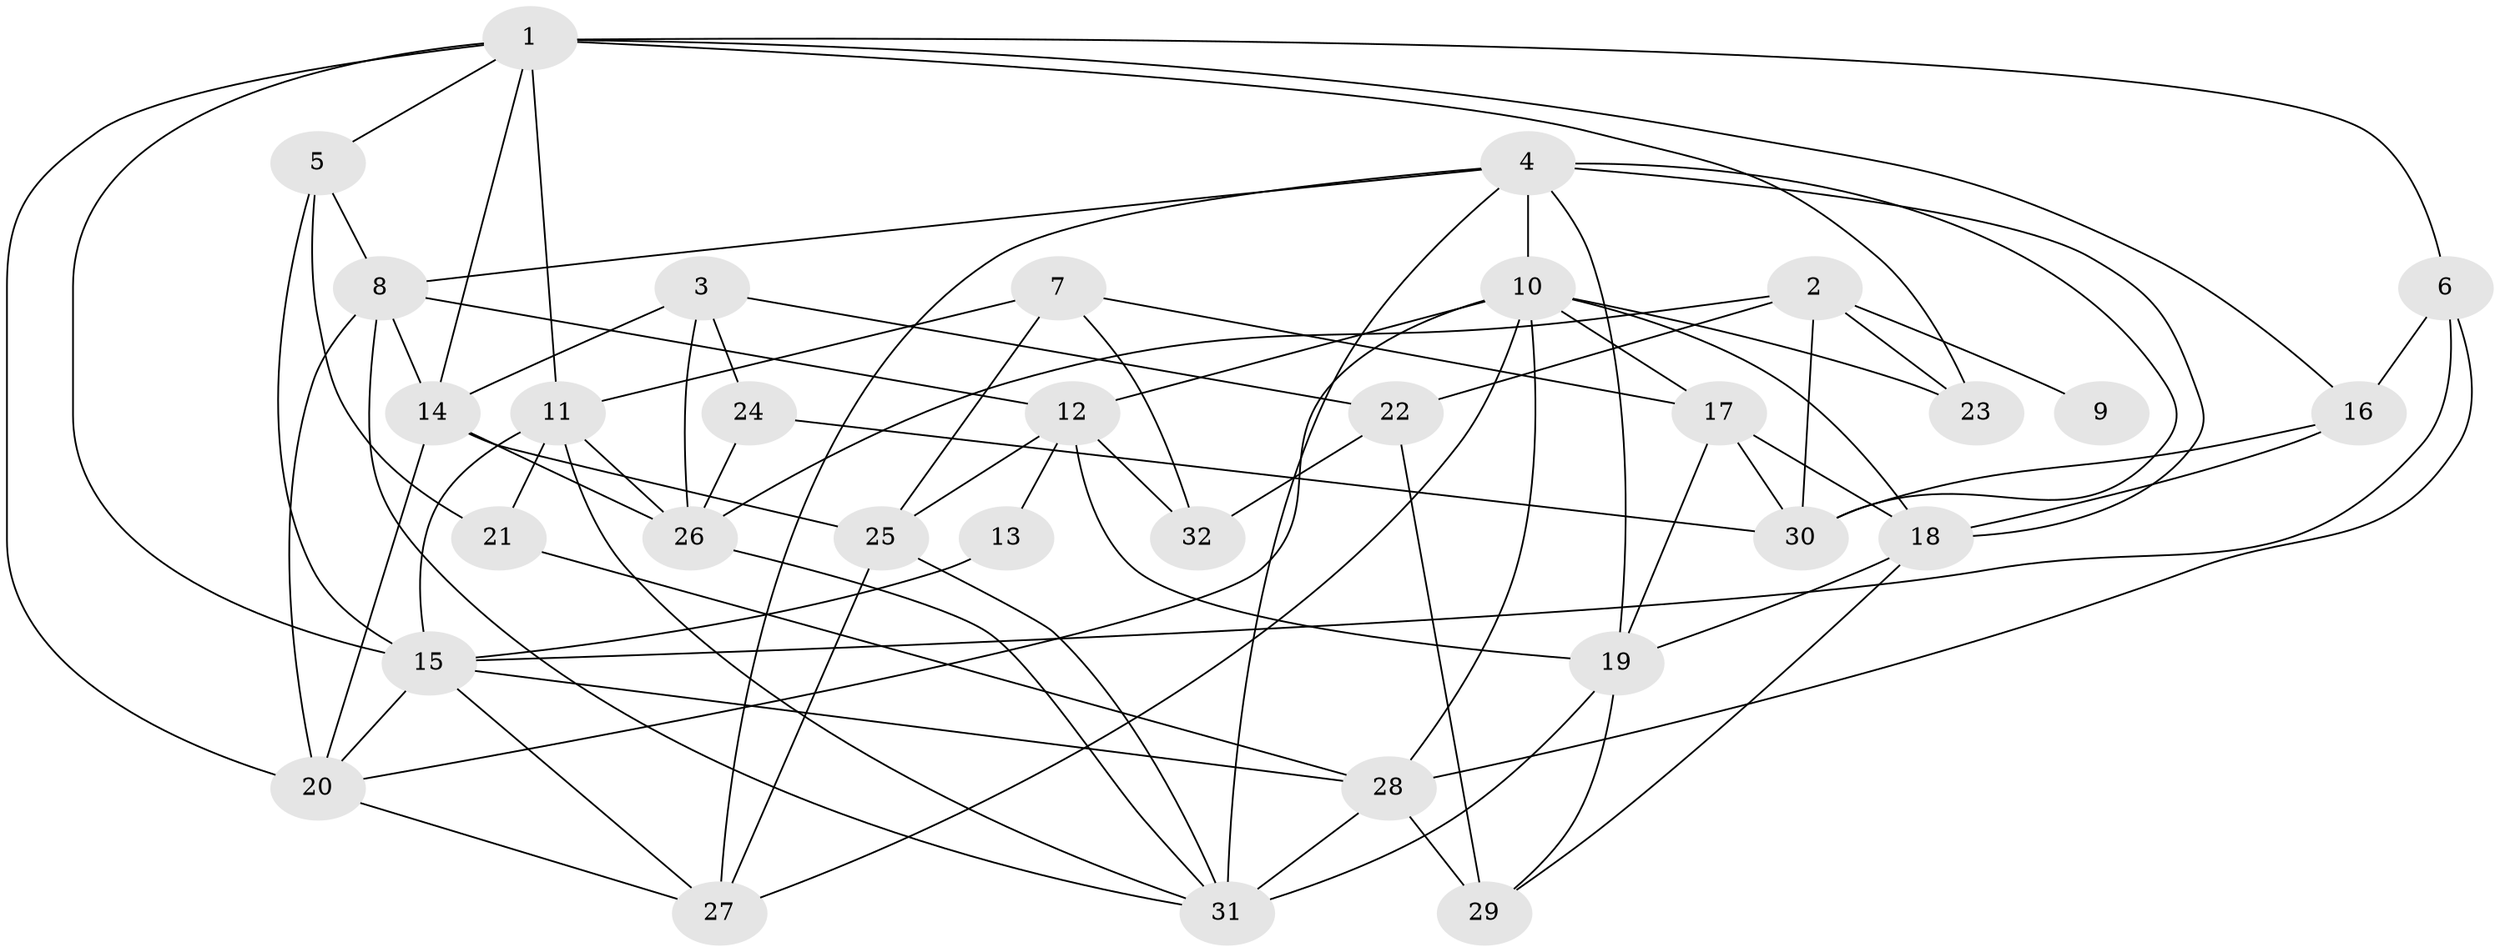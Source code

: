 // original degree distribution, {5: 0.2033898305084746, 6: 0.0847457627118644, 4: 0.3559322033898305, 3: 0.23728813559322035, 2: 0.1016949152542373, 8: 0.01694915254237288}
// Generated by graph-tools (version 1.1) at 2025/02/03/09/25 03:02:05]
// undirected, 32 vertices, 80 edges
graph export_dot {
graph [start="1"]
  node [color=gray90,style=filled];
  1;
  2;
  3;
  4;
  5;
  6;
  7;
  8;
  9;
  10;
  11;
  12;
  13;
  14;
  15;
  16;
  17;
  18;
  19;
  20;
  21;
  22;
  23;
  24;
  25;
  26;
  27;
  28;
  29;
  30;
  31;
  32;
  1 -- 5 [weight=1.0];
  1 -- 6 [weight=1.0];
  1 -- 11 [weight=1.0];
  1 -- 14 [weight=1.0];
  1 -- 15 [weight=1.0];
  1 -- 16 [weight=1.0];
  1 -- 20 [weight=1.0];
  1 -- 23 [weight=1.0];
  2 -- 9 [weight=2.0];
  2 -- 22 [weight=1.0];
  2 -- 23 [weight=1.0];
  2 -- 26 [weight=2.0];
  2 -- 30 [weight=1.0];
  3 -- 14 [weight=1.0];
  3 -- 22 [weight=1.0];
  3 -- 24 [weight=1.0];
  3 -- 26 [weight=1.0];
  4 -- 8 [weight=1.0];
  4 -- 10 [weight=1.0];
  4 -- 18 [weight=1.0];
  4 -- 19 [weight=1.0];
  4 -- 27 [weight=2.0];
  4 -- 30 [weight=2.0];
  4 -- 31 [weight=1.0];
  5 -- 8 [weight=1.0];
  5 -- 15 [weight=1.0];
  5 -- 21 [weight=1.0];
  6 -- 15 [weight=1.0];
  6 -- 16 [weight=1.0];
  6 -- 28 [weight=1.0];
  7 -- 11 [weight=1.0];
  7 -- 17 [weight=1.0];
  7 -- 25 [weight=1.0];
  7 -- 32 [weight=1.0];
  8 -- 12 [weight=1.0];
  8 -- 14 [weight=1.0];
  8 -- 20 [weight=1.0];
  8 -- 31 [weight=1.0];
  10 -- 12 [weight=1.0];
  10 -- 17 [weight=1.0];
  10 -- 18 [weight=1.0];
  10 -- 20 [weight=1.0];
  10 -- 23 [weight=1.0];
  10 -- 27 [weight=1.0];
  10 -- 28 [weight=1.0];
  11 -- 15 [weight=1.0];
  11 -- 21 [weight=1.0];
  11 -- 26 [weight=1.0];
  11 -- 31 [weight=1.0];
  12 -- 13 [weight=2.0];
  12 -- 19 [weight=2.0];
  12 -- 25 [weight=2.0];
  12 -- 32 [weight=1.0];
  13 -- 15 [weight=1.0];
  14 -- 20 [weight=1.0];
  14 -- 25 [weight=1.0];
  14 -- 26 [weight=1.0];
  15 -- 20 [weight=1.0];
  15 -- 27 [weight=1.0];
  15 -- 28 [weight=1.0];
  16 -- 18 [weight=1.0];
  16 -- 30 [weight=1.0];
  17 -- 18 [weight=1.0];
  17 -- 19 [weight=1.0];
  17 -- 30 [weight=1.0];
  18 -- 19 [weight=1.0];
  18 -- 29 [weight=1.0];
  19 -- 29 [weight=1.0];
  19 -- 31 [weight=1.0];
  20 -- 27 [weight=1.0];
  21 -- 28 [weight=1.0];
  22 -- 29 [weight=2.0];
  22 -- 32 [weight=1.0];
  24 -- 26 [weight=1.0];
  24 -- 30 [weight=1.0];
  25 -- 27 [weight=1.0];
  25 -- 31 [weight=1.0];
  26 -- 31 [weight=1.0];
  28 -- 29 [weight=1.0];
  28 -- 31 [weight=1.0];
}
